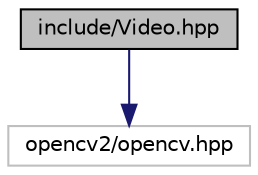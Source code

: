 digraph "include/Video.hpp"
{
 // LATEX_PDF_SIZE
  edge [fontname="Helvetica",fontsize="10",labelfontname="Helvetica",labelfontsize="10"];
  node [fontname="Helvetica",fontsize="10",shape=record];
  Node1 [label="include/Video.hpp",height=0.2,width=0.4,color="black", fillcolor="grey75", style="filled", fontcolor="black",tooltip="Video class."];
  Node1 -> Node2 [color="midnightblue",fontsize="10",style="solid",fontname="Helvetica"];
  Node2 [label="opencv2/opencv.hpp",height=0.2,width=0.4,color="grey75", fillcolor="white", style="filled",tooltip=" "];
}
